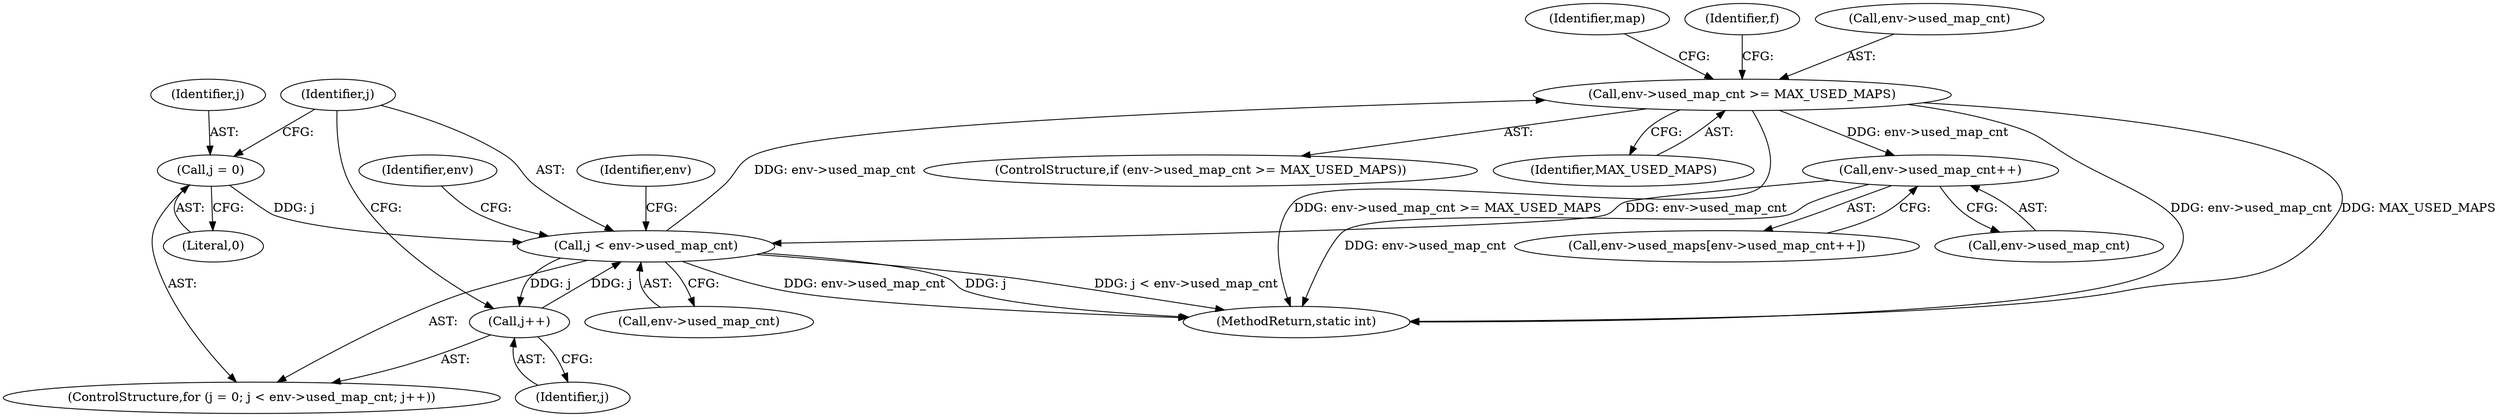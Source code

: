 digraph "0_linux_92117d8443bc5afacc8d5ba82e541946310f106e_4@pointer" {
"1000346" [label="(Call,env->used_map_cnt >= MAX_USED_MAPS)"];
"1000326" [label="(Call,j < env->used_map_cnt)"];
"1000331" [label="(Call,j++)"];
"1000323" [label="(Call,j = 0)"];
"1000376" [label="(Call,env->used_map_cnt++)"];
"1000346" [label="(Call,env->used_map_cnt >= MAX_USED_MAPS)"];
"1000345" [label="(ControlStructure,if (env->used_map_cnt >= MAX_USED_MAPS))"];
"1000346" [label="(Call,env->used_map_cnt >= MAX_USED_MAPS)"];
"1000322" [label="(ControlStructure,for (j = 0; j < env->used_map_cnt; j++))"];
"1000372" [label="(Call,env->used_maps[env->used_map_cnt++])"];
"1000326" [label="(Call,j < env->used_map_cnt)"];
"1000358" [label="(Identifier,map)"];
"1000324" [label="(Identifier,j)"];
"1000325" [label="(Literal,0)"];
"1000376" [label="(Call,env->used_map_cnt++)"];
"1000323" [label="(Call,j = 0)"];
"1000353" [label="(Identifier,f)"];
"1000390" [label="(MethodReturn,static int)"];
"1000337" [label="(Identifier,env)"];
"1000377" [label="(Call,env->used_map_cnt)"];
"1000347" [label="(Call,env->used_map_cnt)"];
"1000350" [label="(Identifier,MAX_USED_MAPS)"];
"1000348" [label="(Identifier,env)"];
"1000328" [label="(Call,env->used_map_cnt)"];
"1000327" [label="(Identifier,j)"];
"1000331" [label="(Call,j++)"];
"1000332" [label="(Identifier,j)"];
"1000346" -> "1000345"  [label="AST: "];
"1000346" -> "1000350"  [label="CFG: "];
"1000347" -> "1000346"  [label="AST: "];
"1000350" -> "1000346"  [label="AST: "];
"1000353" -> "1000346"  [label="CFG: "];
"1000358" -> "1000346"  [label="CFG: "];
"1000346" -> "1000390"  [label="DDG: env->used_map_cnt"];
"1000346" -> "1000390"  [label="DDG: MAX_USED_MAPS"];
"1000346" -> "1000390"  [label="DDG: env->used_map_cnt >= MAX_USED_MAPS"];
"1000326" -> "1000346"  [label="DDG: env->used_map_cnt"];
"1000346" -> "1000376"  [label="DDG: env->used_map_cnt"];
"1000326" -> "1000322"  [label="AST: "];
"1000326" -> "1000328"  [label="CFG: "];
"1000327" -> "1000326"  [label="AST: "];
"1000328" -> "1000326"  [label="AST: "];
"1000337" -> "1000326"  [label="CFG: "];
"1000348" -> "1000326"  [label="CFG: "];
"1000326" -> "1000390"  [label="DDG: j < env->used_map_cnt"];
"1000326" -> "1000390"  [label="DDG: env->used_map_cnt"];
"1000326" -> "1000390"  [label="DDG: j"];
"1000331" -> "1000326"  [label="DDG: j"];
"1000323" -> "1000326"  [label="DDG: j"];
"1000376" -> "1000326"  [label="DDG: env->used_map_cnt"];
"1000326" -> "1000331"  [label="DDG: j"];
"1000331" -> "1000322"  [label="AST: "];
"1000331" -> "1000332"  [label="CFG: "];
"1000332" -> "1000331"  [label="AST: "];
"1000327" -> "1000331"  [label="CFG: "];
"1000323" -> "1000322"  [label="AST: "];
"1000323" -> "1000325"  [label="CFG: "];
"1000324" -> "1000323"  [label="AST: "];
"1000325" -> "1000323"  [label="AST: "];
"1000327" -> "1000323"  [label="CFG: "];
"1000376" -> "1000372"  [label="AST: "];
"1000376" -> "1000377"  [label="CFG: "];
"1000377" -> "1000376"  [label="AST: "];
"1000372" -> "1000376"  [label="CFG: "];
"1000376" -> "1000390"  [label="DDG: env->used_map_cnt"];
}
